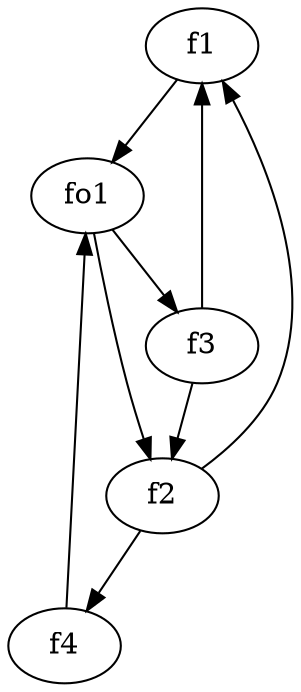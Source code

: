 strict digraph  {
f1;
f2;
f3;
f4;
fo1;
f1 -> fo1  [weight=2];
f2 -> f4  [weight=2];
f2 -> f1  [weight=2];
f3 -> f1  [weight=2];
f3 -> f2  [weight=2];
f4 -> fo1  [weight=2];
fo1 -> f2  [weight=2];
fo1 -> f3  [weight=2];
}

